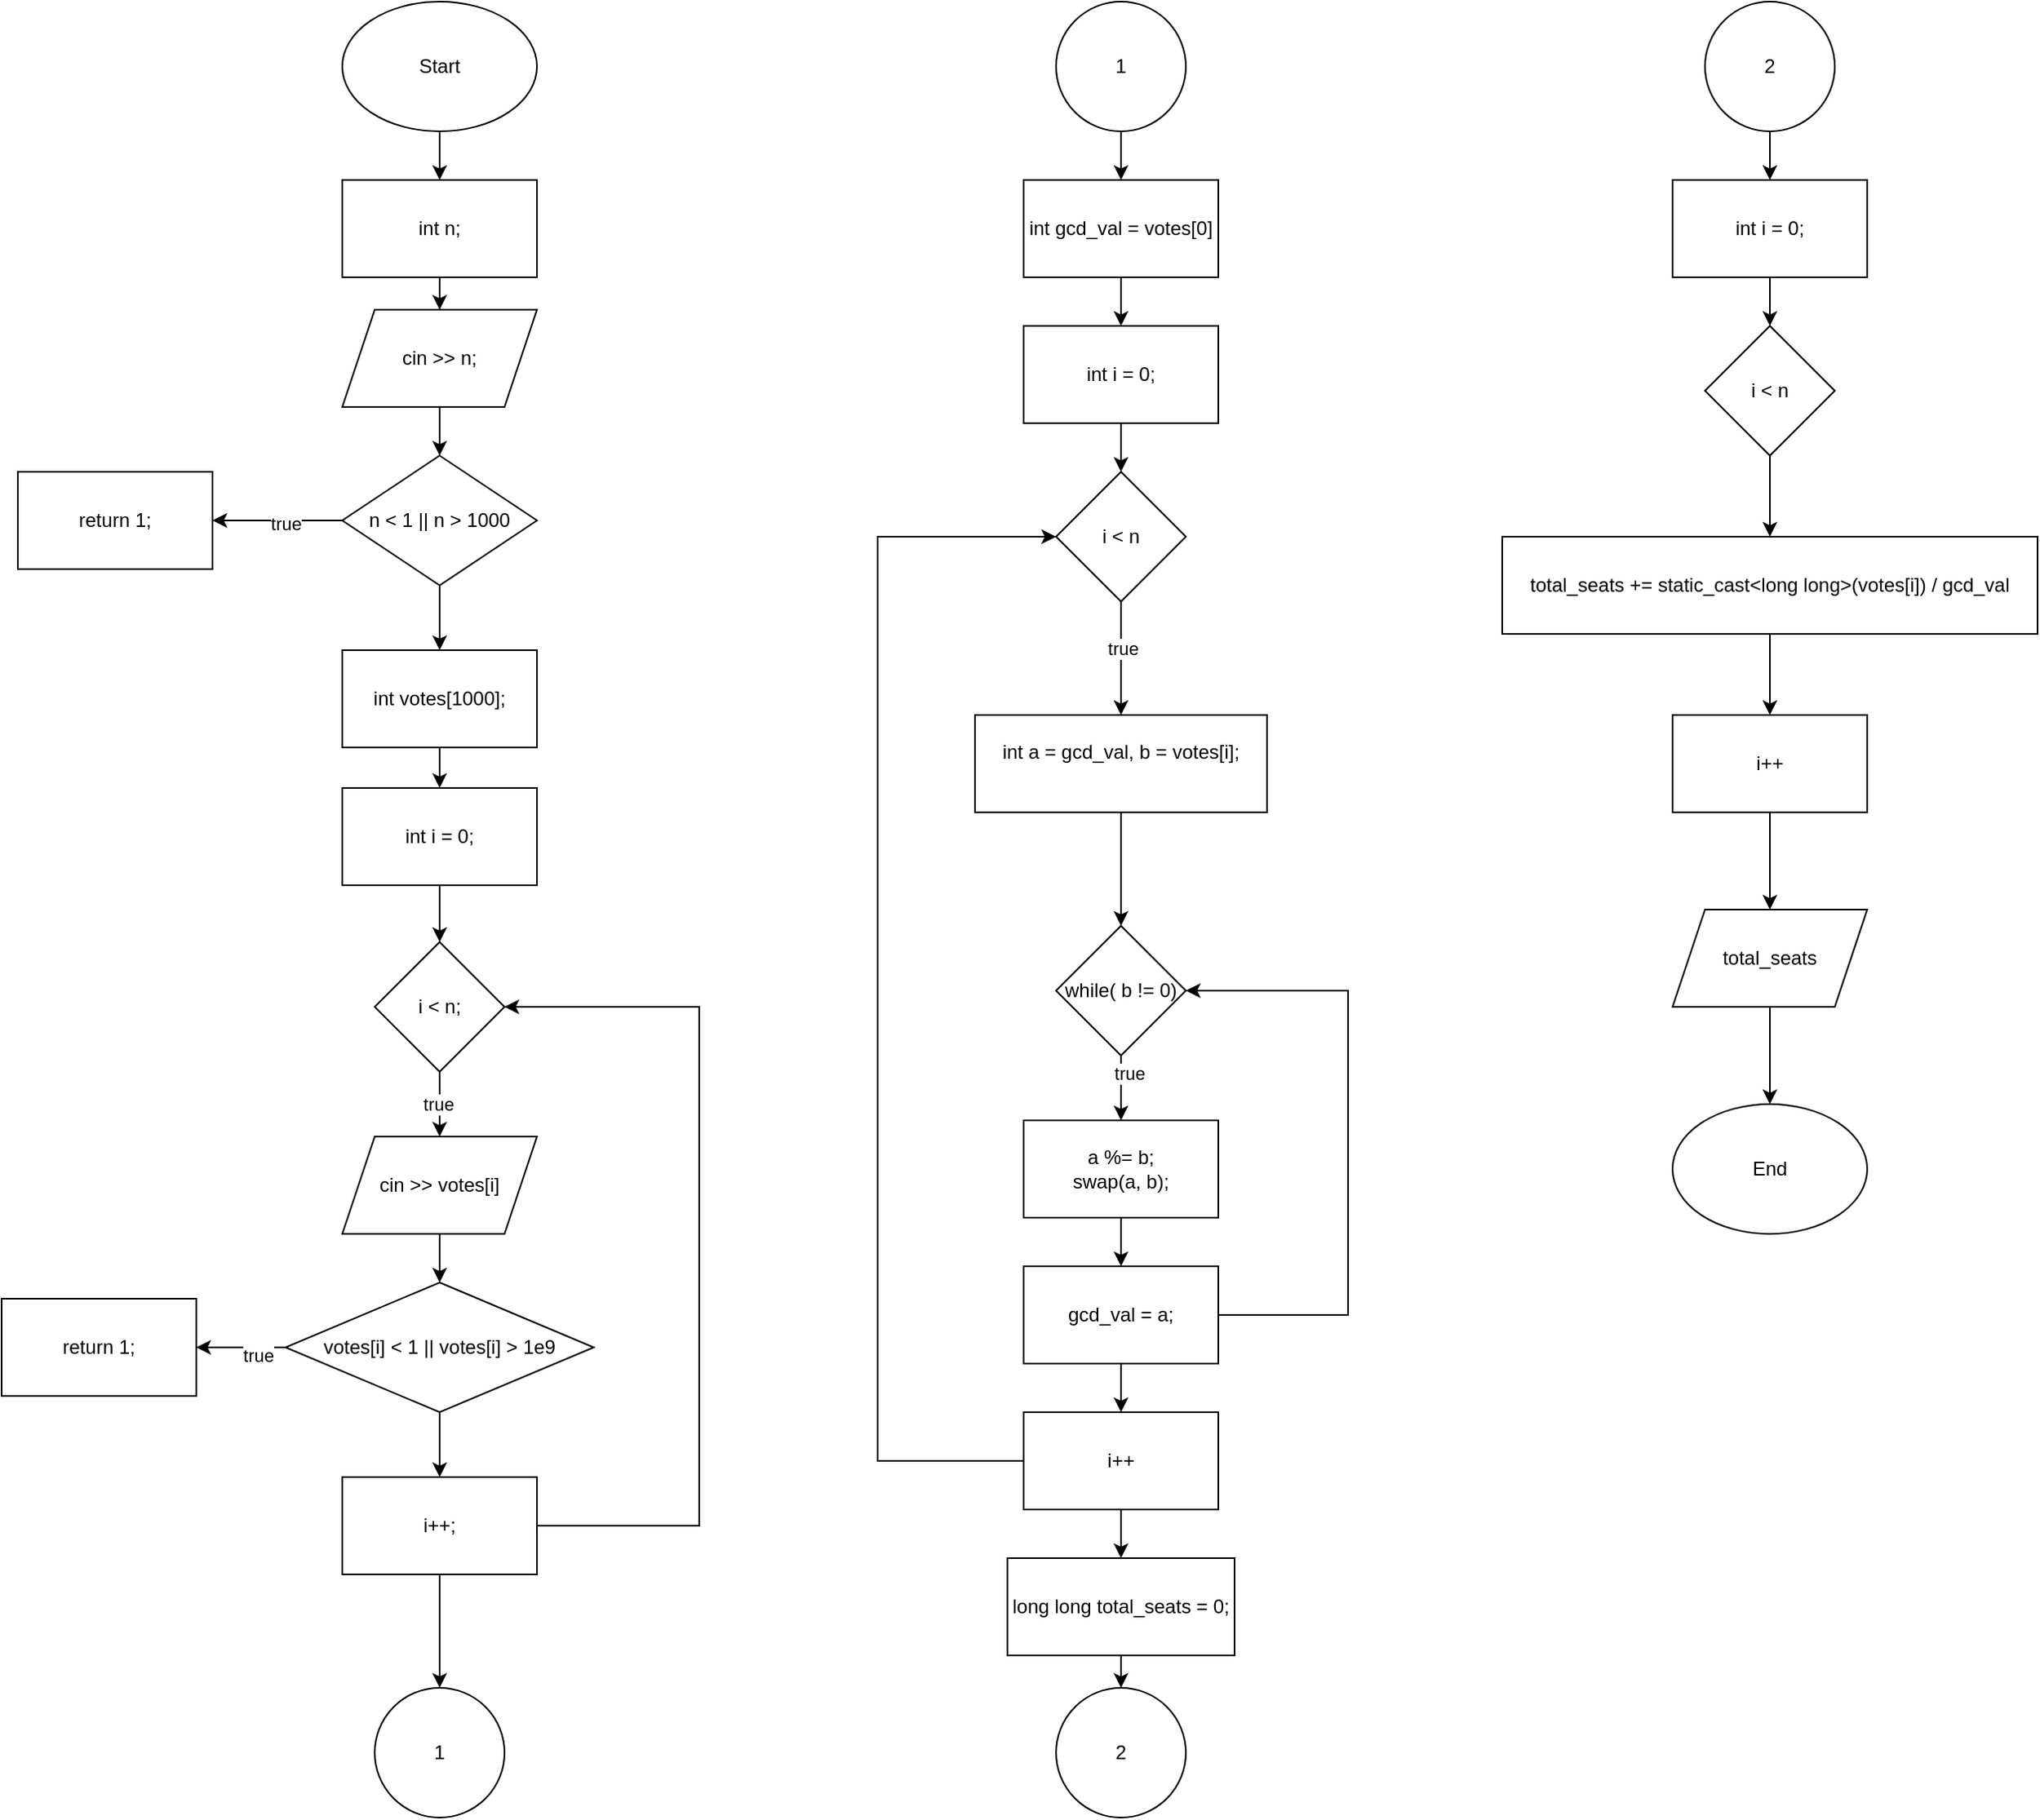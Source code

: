 <mxfile version="24.8.3">
  <diagram name="Page-1" id="tWU6bCxva7i9aXlH0Mj4">
    <mxGraphModel dx="1295" dy="1496" grid="1" gridSize="10" guides="1" tooltips="1" connect="1" arrows="1" fold="1" page="1" pageScale="1" pageWidth="827" pageHeight="1169" math="0" shadow="0">
      <root>
        <mxCell id="0" />
        <mxCell id="1" parent="0" />
        <mxCell id="g7bXPcTH8PHP9n6MLyjr-3" value="" style="edgeStyle=orthogonalEdgeStyle;rounded=0;orthogonalLoop=1;jettySize=auto;html=1;" edge="1" parent="1" source="g7bXPcTH8PHP9n6MLyjr-1" target="g7bXPcTH8PHP9n6MLyjr-2">
          <mxGeometry relative="1" as="geometry" />
        </mxCell>
        <mxCell id="g7bXPcTH8PHP9n6MLyjr-1" value="Start" style="ellipse;whiteSpace=wrap;html=1;" vertex="1" parent="1">
          <mxGeometry x="340" y="40" width="120" height="80" as="geometry" />
        </mxCell>
        <mxCell id="g7bXPcTH8PHP9n6MLyjr-5" value="" style="edgeStyle=orthogonalEdgeStyle;rounded=0;orthogonalLoop=1;jettySize=auto;html=1;" edge="1" parent="1" source="g7bXPcTH8PHP9n6MLyjr-2" target="g7bXPcTH8PHP9n6MLyjr-4">
          <mxGeometry relative="1" as="geometry" />
        </mxCell>
        <mxCell id="g7bXPcTH8PHP9n6MLyjr-2" value="int n;" style="whiteSpace=wrap;html=1;" vertex="1" parent="1">
          <mxGeometry x="340" y="150" width="120" height="60" as="geometry" />
        </mxCell>
        <mxCell id="g7bXPcTH8PHP9n6MLyjr-7" value="" style="edgeStyle=orthogonalEdgeStyle;rounded=0;orthogonalLoop=1;jettySize=auto;html=1;" edge="1" parent="1" source="g7bXPcTH8PHP9n6MLyjr-4" target="g7bXPcTH8PHP9n6MLyjr-6">
          <mxGeometry relative="1" as="geometry" />
        </mxCell>
        <mxCell id="g7bXPcTH8PHP9n6MLyjr-4" value="cin &amp;gt;&amp;gt; n;" style="shape=parallelogram;perimeter=parallelogramPerimeter;whiteSpace=wrap;html=1;fixedSize=1;" vertex="1" parent="1">
          <mxGeometry x="340" y="230" width="120" height="60" as="geometry" />
        </mxCell>
        <mxCell id="g7bXPcTH8PHP9n6MLyjr-9" value="" style="edgeStyle=orthogonalEdgeStyle;rounded=0;orthogonalLoop=1;jettySize=auto;html=1;" edge="1" parent="1" source="g7bXPcTH8PHP9n6MLyjr-6" target="g7bXPcTH8PHP9n6MLyjr-8">
          <mxGeometry relative="1" as="geometry" />
        </mxCell>
        <mxCell id="g7bXPcTH8PHP9n6MLyjr-10" value="true" style="edgeLabel;html=1;align=center;verticalAlign=middle;resizable=0;points=[];" vertex="1" connectable="0" parent="g7bXPcTH8PHP9n6MLyjr-9">
          <mxGeometry x="-0.125" y="2" relative="1" as="geometry">
            <mxPoint as="offset" />
          </mxGeometry>
        </mxCell>
        <mxCell id="g7bXPcTH8PHP9n6MLyjr-12" value="" style="edgeStyle=orthogonalEdgeStyle;rounded=0;orthogonalLoop=1;jettySize=auto;html=1;" edge="1" parent="1" source="g7bXPcTH8PHP9n6MLyjr-6" target="g7bXPcTH8PHP9n6MLyjr-11">
          <mxGeometry relative="1" as="geometry" />
        </mxCell>
        <mxCell id="g7bXPcTH8PHP9n6MLyjr-6" value="n &amp;lt; 1 || n &amp;gt; 1000" style="rhombus;whiteSpace=wrap;html=1;" vertex="1" parent="1">
          <mxGeometry x="340" y="320" width="120" height="80" as="geometry" />
        </mxCell>
        <mxCell id="g7bXPcTH8PHP9n6MLyjr-8" value="return 1;" style="whiteSpace=wrap;html=1;" vertex="1" parent="1">
          <mxGeometry x="140" y="330" width="120" height="60" as="geometry" />
        </mxCell>
        <mxCell id="g7bXPcTH8PHP9n6MLyjr-14" value="" style="edgeStyle=orthogonalEdgeStyle;rounded=0;orthogonalLoop=1;jettySize=auto;html=1;" edge="1" parent="1" source="g7bXPcTH8PHP9n6MLyjr-11" target="g7bXPcTH8PHP9n6MLyjr-13">
          <mxGeometry relative="1" as="geometry" />
        </mxCell>
        <mxCell id="g7bXPcTH8PHP9n6MLyjr-11" value="int votes[1000];" style="whiteSpace=wrap;html=1;" vertex="1" parent="1">
          <mxGeometry x="340" y="440" width="120" height="60" as="geometry" />
        </mxCell>
        <mxCell id="g7bXPcTH8PHP9n6MLyjr-16" value="" style="edgeStyle=orthogonalEdgeStyle;rounded=0;orthogonalLoop=1;jettySize=auto;html=1;" edge="1" parent="1" source="g7bXPcTH8PHP9n6MLyjr-13" target="g7bXPcTH8PHP9n6MLyjr-15">
          <mxGeometry relative="1" as="geometry" />
        </mxCell>
        <mxCell id="g7bXPcTH8PHP9n6MLyjr-13" value="int i = 0;" style="whiteSpace=wrap;html=1;" vertex="1" parent="1">
          <mxGeometry x="340" y="525" width="120" height="60" as="geometry" />
        </mxCell>
        <mxCell id="g7bXPcTH8PHP9n6MLyjr-18" value="" style="edgeStyle=orthogonalEdgeStyle;rounded=0;orthogonalLoop=1;jettySize=auto;html=1;" edge="1" parent="1" source="g7bXPcTH8PHP9n6MLyjr-15" target="g7bXPcTH8PHP9n6MLyjr-17">
          <mxGeometry relative="1" as="geometry" />
        </mxCell>
        <mxCell id="g7bXPcTH8PHP9n6MLyjr-24" value="true" style="edgeLabel;html=1;align=center;verticalAlign=middle;resizable=0;points=[];" vertex="1" connectable="0" parent="g7bXPcTH8PHP9n6MLyjr-18">
          <mxGeometry y="-1" relative="1" as="geometry">
            <mxPoint as="offset" />
          </mxGeometry>
        </mxCell>
        <mxCell id="g7bXPcTH8PHP9n6MLyjr-15" value="i &amp;lt; n;" style="rhombus;whiteSpace=wrap;html=1;" vertex="1" parent="1">
          <mxGeometry x="360" y="620" width="80" height="80" as="geometry" />
        </mxCell>
        <mxCell id="g7bXPcTH8PHP9n6MLyjr-20" value="" style="edgeStyle=orthogonalEdgeStyle;rounded=0;orthogonalLoop=1;jettySize=auto;html=1;" edge="1" parent="1" source="g7bXPcTH8PHP9n6MLyjr-17" target="g7bXPcTH8PHP9n6MLyjr-19">
          <mxGeometry relative="1" as="geometry" />
        </mxCell>
        <mxCell id="g7bXPcTH8PHP9n6MLyjr-17" value="cin &amp;gt;&amp;gt; votes[i]" style="shape=parallelogram;perimeter=parallelogramPerimeter;whiteSpace=wrap;html=1;fixedSize=1;" vertex="1" parent="1">
          <mxGeometry x="340" y="740" width="120" height="60" as="geometry" />
        </mxCell>
        <mxCell id="g7bXPcTH8PHP9n6MLyjr-22" value="" style="edgeStyle=orthogonalEdgeStyle;rounded=0;orthogonalLoop=1;jettySize=auto;html=1;" edge="1" parent="1" source="g7bXPcTH8PHP9n6MLyjr-19" target="g7bXPcTH8PHP9n6MLyjr-21">
          <mxGeometry relative="1" as="geometry" />
        </mxCell>
        <mxCell id="g7bXPcTH8PHP9n6MLyjr-23" value="true" style="edgeLabel;html=1;align=center;verticalAlign=middle;resizable=0;points=[];" vertex="1" connectable="0" parent="g7bXPcTH8PHP9n6MLyjr-22">
          <mxGeometry x="-0.382" y="5" relative="1" as="geometry">
            <mxPoint as="offset" />
          </mxGeometry>
        </mxCell>
        <mxCell id="g7bXPcTH8PHP9n6MLyjr-26" value="" style="edgeStyle=orthogonalEdgeStyle;rounded=0;orthogonalLoop=1;jettySize=auto;html=1;" edge="1" parent="1" source="g7bXPcTH8PHP9n6MLyjr-19" target="g7bXPcTH8PHP9n6MLyjr-25">
          <mxGeometry relative="1" as="geometry" />
        </mxCell>
        <mxCell id="g7bXPcTH8PHP9n6MLyjr-19" value="votes[i] &amp;lt; 1 || votes[i] &amp;gt; 1e9" style="rhombus;whiteSpace=wrap;html=1;" vertex="1" parent="1">
          <mxGeometry x="305" y="830" width="190" height="80" as="geometry" />
        </mxCell>
        <mxCell id="g7bXPcTH8PHP9n6MLyjr-21" value="return 1;" style="whiteSpace=wrap;html=1;" vertex="1" parent="1">
          <mxGeometry x="130" y="840" width="120" height="60" as="geometry" />
        </mxCell>
        <mxCell id="g7bXPcTH8PHP9n6MLyjr-27" style="edgeStyle=orthogonalEdgeStyle;rounded=0;orthogonalLoop=1;jettySize=auto;html=1;entryX=1;entryY=0.5;entryDx=0;entryDy=0;" edge="1" parent="1" source="g7bXPcTH8PHP9n6MLyjr-25" target="g7bXPcTH8PHP9n6MLyjr-15">
          <mxGeometry relative="1" as="geometry">
            <Array as="points">
              <mxPoint x="560" y="980" />
              <mxPoint x="560" y="660" />
            </Array>
          </mxGeometry>
        </mxCell>
        <mxCell id="g7bXPcTH8PHP9n6MLyjr-29" value="" style="edgeStyle=orthogonalEdgeStyle;rounded=0;orthogonalLoop=1;jettySize=auto;html=1;" edge="1" parent="1" source="g7bXPcTH8PHP9n6MLyjr-25" target="g7bXPcTH8PHP9n6MLyjr-28">
          <mxGeometry relative="1" as="geometry" />
        </mxCell>
        <mxCell id="g7bXPcTH8PHP9n6MLyjr-25" value="i++;" style="whiteSpace=wrap;html=1;" vertex="1" parent="1">
          <mxGeometry x="340" y="950" width="120" height="60" as="geometry" />
        </mxCell>
        <mxCell id="g7bXPcTH8PHP9n6MLyjr-28" value="1" style="ellipse;whiteSpace=wrap;html=1;" vertex="1" parent="1">
          <mxGeometry x="360" y="1080" width="80" height="80" as="geometry" />
        </mxCell>
        <mxCell id="g7bXPcTH8PHP9n6MLyjr-32" value="" style="edgeStyle=orthogonalEdgeStyle;rounded=0;orthogonalLoop=1;jettySize=auto;html=1;" edge="1" parent="1" source="g7bXPcTH8PHP9n6MLyjr-30" target="g7bXPcTH8PHP9n6MLyjr-31">
          <mxGeometry relative="1" as="geometry" />
        </mxCell>
        <mxCell id="g7bXPcTH8PHP9n6MLyjr-30" value="1" style="ellipse;whiteSpace=wrap;html=1;aspect=fixed;" vertex="1" parent="1">
          <mxGeometry x="780" y="40" width="80" height="80" as="geometry" />
        </mxCell>
        <mxCell id="g7bXPcTH8PHP9n6MLyjr-34" value="" style="edgeStyle=orthogonalEdgeStyle;rounded=0;orthogonalLoop=1;jettySize=auto;html=1;" edge="1" parent="1" source="g7bXPcTH8PHP9n6MLyjr-31" target="g7bXPcTH8PHP9n6MLyjr-33">
          <mxGeometry relative="1" as="geometry" />
        </mxCell>
        <mxCell id="g7bXPcTH8PHP9n6MLyjr-31" value="int gcd_val = votes[0]" style="whiteSpace=wrap;html=1;" vertex="1" parent="1">
          <mxGeometry x="760" y="150" width="120" height="60" as="geometry" />
        </mxCell>
        <mxCell id="g7bXPcTH8PHP9n6MLyjr-36" value="" style="edgeStyle=orthogonalEdgeStyle;rounded=0;orthogonalLoop=1;jettySize=auto;html=1;" edge="1" parent="1" source="g7bXPcTH8PHP9n6MLyjr-33" target="g7bXPcTH8PHP9n6MLyjr-35">
          <mxGeometry relative="1" as="geometry" />
        </mxCell>
        <mxCell id="g7bXPcTH8PHP9n6MLyjr-33" value="int i = 0;" style="whiteSpace=wrap;html=1;" vertex="1" parent="1">
          <mxGeometry x="760" y="240" width="120" height="60" as="geometry" />
        </mxCell>
        <mxCell id="g7bXPcTH8PHP9n6MLyjr-38" value="" style="edgeStyle=orthogonalEdgeStyle;rounded=0;orthogonalLoop=1;jettySize=auto;html=1;" edge="1" parent="1" source="g7bXPcTH8PHP9n6MLyjr-35" target="g7bXPcTH8PHP9n6MLyjr-37">
          <mxGeometry relative="1" as="geometry" />
        </mxCell>
        <mxCell id="g7bXPcTH8PHP9n6MLyjr-39" value="true" style="edgeLabel;html=1;align=center;verticalAlign=middle;resizable=0;points=[];" vertex="1" connectable="0" parent="g7bXPcTH8PHP9n6MLyjr-38">
          <mxGeometry x="-0.178" y="1" relative="1" as="geometry">
            <mxPoint as="offset" />
          </mxGeometry>
        </mxCell>
        <mxCell id="g7bXPcTH8PHP9n6MLyjr-35" value="i &amp;lt; n" style="rhombus;whiteSpace=wrap;html=1;" vertex="1" parent="1">
          <mxGeometry x="780" y="330" width="80" height="80" as="geometry" />
        </mxCell>
        <mxCell id="g7bXPcTH8PHP9n6MLyjr-41" value="" style="edgeStyle=orthogonalEdgeStyle;rounded=0;orthogonalLoop=1;jettySize=auto;html=1;" edge="1" parent="1" source="g7bXPcTH8PHP9n6MLyjr-37" target="g7bXPcTH8PHP9n6MLyjr-40">
          <mxGeometry relative="1" as="geometry" />
        </mxCell>
        <mxCell id="g7bXPcTH8PHP9n6MLyjr-37" value="int a = gcd_val, b = votes[i];&lt;div&gt;&lt;br&gt;&lt;/div&gt;" style="whiteSpace=wrap;html=1;" vertex="1" parent="1">
          <mxGeometry x="730" y="480" width="180" height="60" as="geometry" />
        </mxCell>
        <mxCell id="g7bXPcTH8PHP9n6MLyjr-43" value="" style="edgeStyle=orthogonalEdgeStyle;rounded=0;orthogonalLoop=1;jettySize=auto;html=1;" edge="1" parent="1" source="g7bXPcTH8PHP9n6MLyjr-40" target="g7bXPcTH8PHP9n6MLyjr-42">
          <mxGeometry relative="1" as="geometry" />
        </mxCell>
        <mxCell id="g7bXPcTH8PHP9n6MLyjr-50" value="true" style="edgeLabel;html=1;align=center;verticalAlign=middle;resizable=0;points=[];" vertex="1" connectable="0" parent="g7bXPcTH8PHP9n6MLyjr-43">
          <mxGeometry x="-0.45" y="5" relative="1" as="geometry">
            <mxPoint as="offset" />
          </mxGeometry>
        </mxCell>
        <mxCell id="g7bXPcTH8PHP9n6MLyjr-40" value="while( b != 0)" style="rhombus;whiteSpace=wrap;html=1;" vertex="1" parent="1">
          <mxGeometry x="780" y="610" width="80" height="80" as="geometry" />
        </mxCell>
        <mxCell id="g7bXPcTH8PHP9n6MLyjr-45" value="" style="edgeStyle=orthogonalEdgeStyle;rounded=0;orthogonalLoop=1;jettySize=auto;html=1;" edge="1" parent="1" source="g7bXPcTH8PHP9n6MLyjr-42" target="g7bXPcTH8PHP9n6MLyjr-44">
          <mxGeometry relative="1" as="geometry" />
        </mxCell>
        <mxCell id="g7bXPcTH8PHP9n6MLyjr-42" value="a %= b;&lt;div&gt;swap(a, b);&lt;/div&gt;" style="whiteSpace=wrap;html=1;" vertex="1" parent="1">
          <mxGeometry x="760" y="730" width="120" height="60" as="geometry" />
        </mxCell>
        <mxCell id="g7bXPcTH8PHP9n6MLyjr-47" value="" style="edgeStyle=orthogonalEdgeStyle;rounded=0;orthogonalLoop=1;jettySize=auto;html=1;" edge="1" parent="1" source="g7bXPcTH8PHP9n6MLyjr-44" target="g7bXPcTH8PHP9n6MLyjr-46">
          <mxGeometry relative="1" as="geometry" />
        </mxCell>
        <mxCell id="g7bXPcTH8PHP9n6MLyjr-48" style="edgeStyle=orthogonalEdgeStyle;rounded=0;orthogonalLoop=1;jettySize=auto;html=1;entryX=1;entryY=0.5;entryDx=0;entryDy=0;" edge="1" parent="1" source="g7bXPcTH8PHP9n6MLyjr-44" target="g7bXPcTH8PHP9n6MLyjr-40">
          <mxGeometry relative="1" as="geometry">
            <Array as="points">
              <mxPoint x="960" y="850" />
              <mxPoint x="960" y="650" />
            </Array>
          </mxGeometry>
        </mxCell>
        <mxCell id="g7bXPcTH8PHP9n6MLyjr-44" value="gcd_val = a;" style="whiteSpace=wrap;html=1;" vertex="1" parent="1">
          <mxGeometry x="760" y="820" width="120" height="60" as="geometry" />
        </mxCell>
        <mxCell id="g7bXPcTH8PHP9n6MLyjr-52" style="edgeStyle=orthogonalEdgeStyle;rounded=0;orthogonalLoop=1;jettySize=auto;html=1;entryX=0;entryY=0.5;entryDx=0;entryDy=0;" edge="1" parent="1" source="g7bXPcTH8PHP9n6MLyjr-46" target="g7bXPcTH8PHP9n6MLyjr-35">
          <mxGeometry relative="1" as="geometry">
            <Array as="points">
              <mxPoint x="670" y="940" />
              <mxPoint x="670" y="370" />
            </Array>
          </mxGeometry>
        </mxCell>
        <mxCell id="g7bXPcTH8PHP9n6MLyjr-54" value="" style="edgeStyle=orthogonalEdgeStyle;rounded=0;orthogonalLoop=1;jettySize=auto;html=1;" edge="1" parent="1" source="g7bXPcTH8PHP9n6MLyjr-46" target="g7bXPcTH8PHP9n6MLyjr-53">
          <mxGeometry relative="1" as="geometry" />
        </mxCell>
        <mxCell id="g7bXPcTH8PHP9n6MLyjr-46" value="i++" style="whiteSpace=wrap;html=1;" vertex="1" parent="1">
          <mxGeometry x="760" y="910" width="120" height="60" as="geometry" />
        </mxCell>
        <mxCell id="g7bXPcTH8PHP9n6MLyjr-56" value="" style="edgeStyle=orthogonalEdgeStyle;rounded=0;orthogonalLoop=1;jettySize=auto;html=1;" edge="1" parent="1" source="g7bXPcTH8PHP9n6MLyjr-53" target="g7bXPcTH8PHP9n6MLyjr-55">
          <mxGeometry relative="1" as="geometry" />
        </mxCell>
        <mxCell id="g7bXPcTH8PHP9n6MLyjr-53" value="long long total_seats = 0;" style="whiteSpace=wrap;html=1;" vertex="1" parent="1">
          <mxGeometry x="750" y="1000" width="140" height="60" as="geometry" />
        </mxCell>
        <mxCell id="g7bXPcTH8PHP9n6MLyjr-55" value="2" style="ellipse;whiteSpace=wrap;html=1;" vertex="1" parent="1">
          <mxGeometry x="780" y="1080" width="80" height="80" as="geometry" />
        </mxCell>
        <mxCell id="g7bXPcTH8PHP9n6MLyjr-59" value="" style="edgeStyle=orthogonalEdgeStyle;rounded=0;orthogonalLoop=1;jettySize=auto;html=1;" edge="1" parent="1" source="g7bXPcTH8PHP9n6MLyjr-57" target="g7bXPcTH8PHP9n6MLyjr-58">
          <mxGeometry relative="1" as="geometry" />
        </mxCell>
        <mxCell id="g7bXPcTH8PHP9n6MLyjr-57" value="2" style="ellipse;whiteSpace=wrap;html=1;aspect=fixed;" vertex="1" parent="1">
          <mxGeometry x="1180" y="40" width="80" height="80" as="geometry" />
        </mxCell>
        <mxCell id="g7bXPcTH8PHP9n6MLyjr-61" value="" style="edgeStyle=orthogonalEdgeStyle;rounded=0;orthogonalLoop=1;jettySize=auto;html=1;" edge="1" parent="1" source="g7bXPcTH8PHP9n6MLyjr-58" target="g7bXPcTH8PHP9n6MLyjr-60">
          <mxGeometry relative="1" as="geometry" />
        </mxCell>
        <mxCell id="g7bXPcTH8PHP9n6MLyjr-58" value="int i = 0;" style="whiteSpace=wrap;html=1;" vertex="1" parent="1">
          <mxGeometry x="1160" y="150" width="120" height="60" as="geometry" />
        </mxCell>
        <mxCell id="g7bXPcTH8PHP9n6MLyjr-63" value="" style="edgeStyle=orthogonalEdgeStyle;rounded=0;orthogonalLoop=1;jettySize=auto;html=1;" edge="1" parent="1" source="g7bXPcTH8PHP9n6MLyjr-60" target="g7bXPcTH8PHP9n6MLyjr-62">
          <mxGeometry relative="1" as="geometry" />
        </mxCell>
        <mxCell id="g7bXPcTH8PHP9n6MLyjr-60" value="i &amp;lt; n" style="rhombus;whiteSpace=wrap;html=1;" vertex="1" parent="1">
          <mxGeometry x="1180" y="240" width="80" height="80" as="geometry" />
        </mxCell>
        <mxCell id="g7bXPcTH8PHP9n6MLyjr-65" value="" style="edgeStyle=orthogonalEdgeStyle;rounded=0;orthogonalLoop=1;jettySize=auto;html=1;" edge="1" parent="1" source="g7bXPcTH8PHP9n6MLyjr-62" target="g7bXPcTH8PHP9n6MLyjr-64">
          <mxGeometry relative="1" as="geometry" />
        </mxCell>
        <mxCell id="g7bXPcTH8PHP9n6MLyjr-62" value="total_seats += static_cast&amp;lt;long long&amp;gt;(votes[i]) / gcd_val" style="whiteSpace=wrap;html=1;" vertex="1" parent="1">
          <mxGeometry x="1055" y="370" width="330" height="60" as="geometry" />
        </mxCell>
        <mxCell id="g7bXPcTH8PHP9n6MLyjr-67" value="" style="edgeStyle=orthogonalEdgeStyle;rounded=0;orthogonalLoop=1;jettySize=auto;html=1;" edge="1" parent="1" source="g7bXPcTH8PHP9n6MLyjr-64" target="g7bXPcTH8PHP9n6MLyjr-66">
          <mxGeometry relative="1" as="geometry" />
        </mxCell>
        <mxCell id="g7bXPcTH8PHP9n6MLyjr-64" value="i++" style="whiteSpace=wrap;html=1;" vertex="1" parent="1">
          <mxGeometry x="1160" y="480" width="120" height="60" as="geometry" />
        </mxCell>
        <mxCell id="g7bXPcTH8PHP9n6MLyjr-69" value="" style="edgeStyle=orthogonalEdgeStyle;rounded=0;orthogonalLoop=1;jettySize=auto;html=1;" edge="1" parent="1" source="g7bXPcTH8PHP9n6MLyjr-66" target="g7bXPcTH8PHP9n6MLyjr-68">
          <mxGeometry relative="1" as="geometry" />
        </mxCell>
        <mxCell id="g7bXPcTH8PHP9n6MLyjr-66" value="total_seats" style="shape=parallelogram;perimeter=parallelogramPerimeter;whiteSpace=wrap;html=1;fixedSize=1;" vertex="1" parent="1">
          <mxGeometry x="1160" y="600" width="120" height="60" as="geometry" />
        </mxCell>
        <mxCell id="g7bXPcTH8PHP9n6MLyjr-68" value="End" style="ellipse;whiteSpace=wrap;html=1;" vertex="1" parent="1">
          <mxGeometry x="1160" y="720" width="120" height="80" as="geometry" />
        </mxCell>
      </root>
    </mxGraphModel>
  </diagram>
</mxfile>
